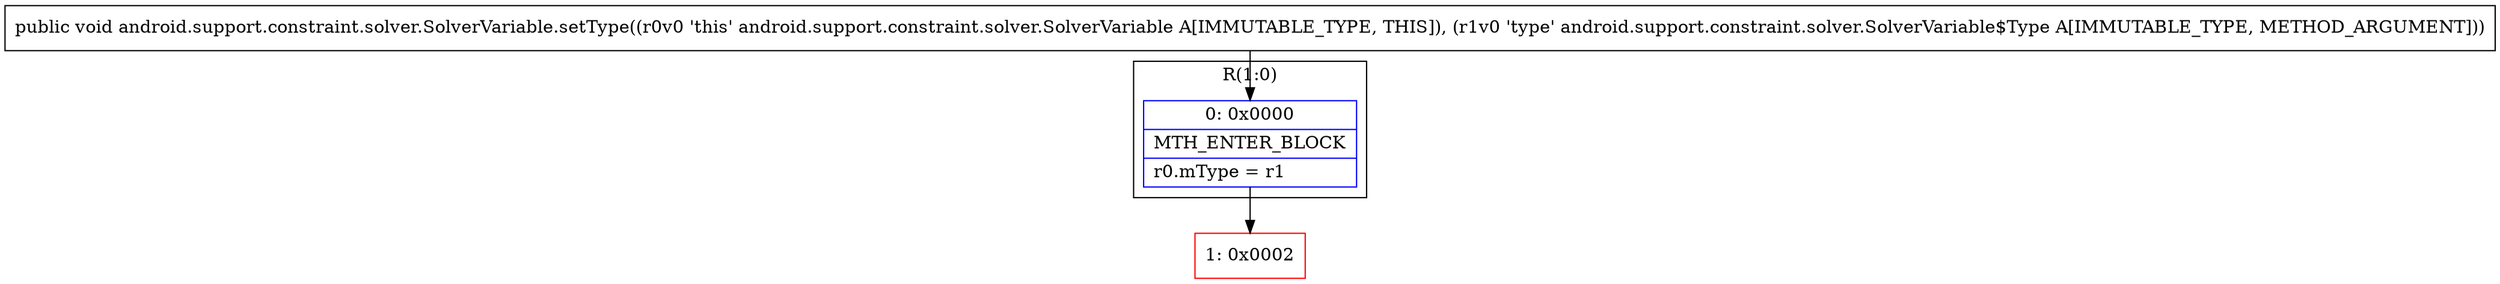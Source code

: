 digraph "CFG forandroid.support.constraint.solver.SolverVariable.setType(Landroid\/support\/constraint\/solver\/SolverVariable$Type;)V" {
subgraph cluster_Region_2072031017 {
label = "R(1:0)";
node [shape=record,color=blue];
Node_0 [shape=record,label="{0\:\ 0x0000|MTH_ENTER_BLOCK\l|r0.mType = r1\l}"];
}
Node_1 [shape=record,color=red,label="{1\:\ 0x0002}"];
MethodNode[shape=record,label="{public void android.support.constraint.solver.SolverVariable.setType((r0v0 'this' android.support.constraint.solver.SolverVariable A[IMMUTABLE_TYPE, THIS]), (r1v0 'type' android.support.constraint.solver.SolverVariable$Type A[IMMUTABLE_TYPE, METHOD_ARGUMENT])) }"];
MethodNode -> Node_0;
Node_0 -> Node_1;
}

